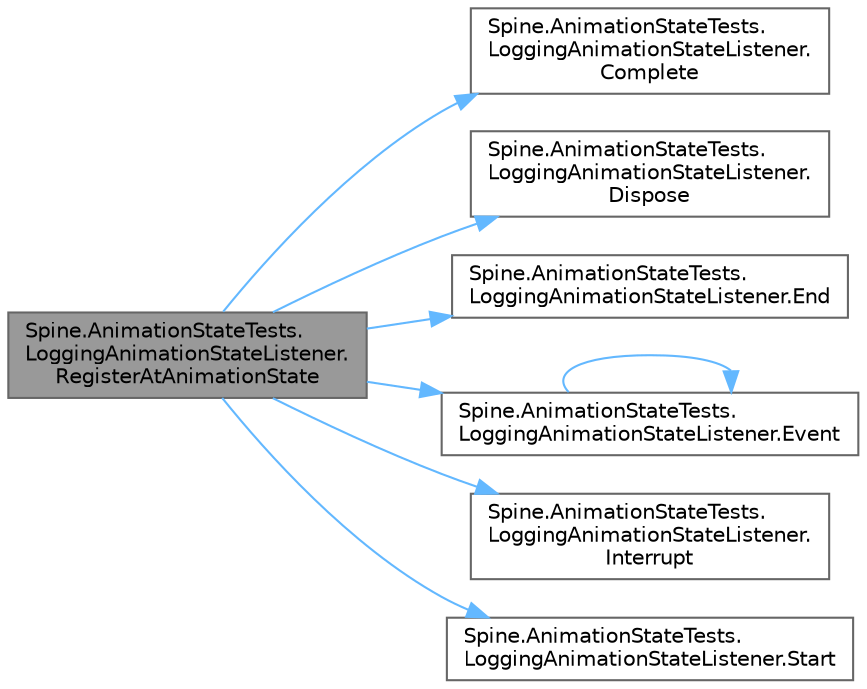 digraph "Spine.AnimationStateTests.LoggingAnimationStateListener.RegisterAtAnimationState"
{
 // LATEX_PDF_SIZE
  bgcolor="transparent";
  edge [fontname=Helvetica,fontsize=10,labelfontname=Helvetica,labelfontsize=10];
  node [fontname=Helvetica,fontsize=10,shape=box,height=0.2,width=0.4];
  rankdir="LR";
  Node1 [id="Node000001",label="Spine.AnimationStateTests.\lLoggingAnimationStateListener.\lRegisterAtAnimationState",height=0.2,width=0.4,color="gray40", fillcolor="grey60", style="filled", fontcolor="black",tooltip=" "];
  Node1 -> Node2 [id="edge1_Node000001_Node000002",color="steelblue1",style="solid",tooltip=" "];
  Node2 [id="Node000002",label="Spine.AnimationStateTests.\lLoggingAnimationStateListener.\lComplete",height=0.2,width=0.4,color="grey40", fillcolor="white", style="filled",URL="$class_spine_1_1_animation_state_tests_1_1_logging_animation_state_listener.html#ac67ccbad5940364f021a2f4d906cb72b",tooltip=" "];
  Node1 -> Node3 [id="edge2_Node000001_Node000003",color="steelblue1",style="solid",tooltip=" "];
  Node3 [id="Node000003",label="Spine.AnimationStateTests.\lLoggingAnimationStateListener.\lDispose",height=0.2,width=0.4,color="grey40", fillcolor="white", style="filled",URL="$class_spine_1_1_animation_state_tests_1_1_logging_animation_state_listener.html#aa3475e2b037e46fec4a6de9a3a0205b9",tooltip=" "];
  Node1 -> Node4 [id="edge3_Node000001_Node000004",color="steelblue1",style="solid",tooltip=" "];
  Node4 [id="Node000004",label="Spine.AnimationStateTests.\lLoggingAnimationStateListener.End",height=0.2,width=0.4,color="grey40", fillcolor="white", style="filled",URL="$class_spine_1_1_animation_state_tests_1_1_logging_animation_state_listener.html#a3147545879108dabaf30541dbb7a00f6",tooltip=" "];
  Node1 -> Node5 [id="edge4_Node000001_Node000005",color="steelblue1",style="solid",tooltip=" "];
  Node5 [id="Node000005",label="Spine.AnimationStateTests.\lLoggingAnimationStateListener.Event",height=0.2,width=0.4,color="grey40", fillcolor="white", style="filled",URL="$class_spine_1_1_animation_state_tests_1_1_logging_animation_state_listener.html#ab05927de6efaa60ee0e13121aa3189f3",tooltip=" "];
  Node5 -> Node5 [id="edge5_Node000005_Node000005",color="steelblue1",style="solid",tooltip=" "];
  Node1 -> Node6 [id="edge6_Node000001_Node000006",color="steelblue1",style="solid",tooltip=" "];
  Node6 [id="Node000006",label="Spine.AnimationStateTests.\lLoggingAnimationStateListener.\lInterrupt",height=0.2,width=0.4,color="grey40", fillcolor="white", style="filled",URL="$class_spine_1_1_animation_state_tests_1_1_logging_animation_state_listener.html#a577bb4c07d10aa1aa7a94cd62b94daf4",tooltip=" "];
  Node1 -> Node7 [id="edge7_Node000001_Node000007",color="steelblue1",style="solid",tooltip=" "];
  Node7 [id="Node000007",label="Spine.AnimationStateTests.\lLoggingAnimationStateListener.Start",height=0.2,width=0.4,color="grey40", fillcolor="white", style="filled",URL="$class_spine_1_1_animation_state_tests_1_1_logging_animation_state_listener.html#ad522e4fb9ce58d571a233e8dff251ac8",tooltip=" "];
}
